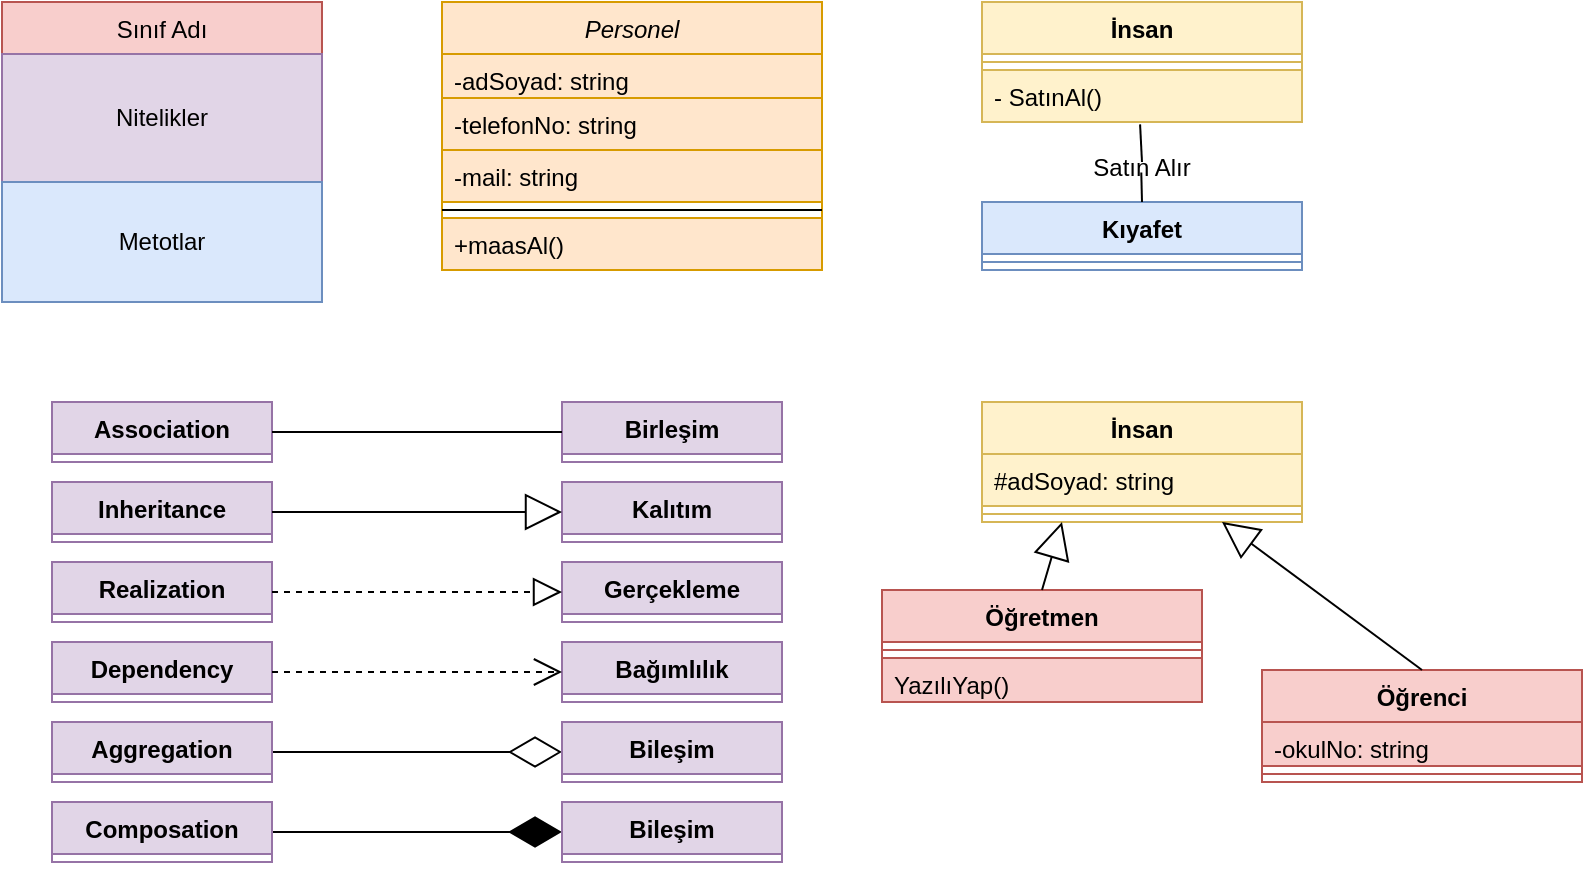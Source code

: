 <mxfile version="21.1.5" type="github">
  <diagram id="C5RBs43oDa-KdzZeNtuy" name="Page-1">
    <mxGraphModel dx="268" dy="513" grid="1" gridSize="10" guides="1" tooltips="1" connect="1" arrows="1" fold="1" page="1" pageScale="1" pageWidth="827" pageHeight="1169" math="0" shadow="0">
      <root>
        <mxCell id="WIyWlLk6GJQsqaUBKTNV-0" />
        <mxCell id="WIyWlLk6GJQsqaUBKTNV-1" parent="WIyWlLk6GJQsqaUBKTNV-0" />
        <mxCell id="zkfFHV4jXpPFQw0GAbJ--0" value="Personel" style="swimlane;fontStyle=2;align=center;verticalAlign=top;childLayout=stackLayout;horizontal=1;startSize=26;horizontalStack=0;resizeParent=1;resizeLast=0;collapsible=1;marginBottom=0;rounded=0;shadow=0;strokeWidth=1;fillColor=#ffe6cc;strokeColor=#d79b00;" parent="WIyWlLk6GJQsqaUBKTNV-1" vertex="1">
          <mxGeometry x="240" y="20" width="190" height="134" as="geometry">
            <mxRectangle x="290" y="40" width="160" height="26" as="alternateBounds" />
          </mxGeometry>
        </mxCell>
        <mxCell id="zkfFHV4jXpPFQw0GAbJ--1" value="-adSoyad: string" style="text;align=left;verticalAlign=top;spacingLeft=4;spacingRight=4;overflow=hidden;rotatable=0;points=[[0,0.5],[1,0.5]];portConstraint=eastwest;fillColor=#ffe6cc;strokeColor=#d79b00;" parent="zkfFHV4jXpPFQw0GAbJ--0" vertex="1">
          <mxGeometry y="26" width="190" height="22" as="geometry" />
        </mxCell>
        <mxCell id="zkfFHV4jXpPFQw0GAbJ--2" value="-telefonNo: string" style="text;align=left;verticalAlign=top;spacingLeft=4;spacingRight=4;overflow=hidden;rotatable=0;points=[[0,0.5],[1,0.5]];portConstraint=eastwest;rounded=0;shadow=0;html=0;fillColor=#ffe6cc;strokeColor=#d79b00;" parent="zkfFHV4jXpPFQw0GAbJ--0" vertex="1">
          <mxGeometry y="48" width="190" height="26" as="geometry" />
        </mxCell>
        <mxCell id="zkfFHV4jXpPFQw0GAbJ--3" value="-mail: string" style="text;align=left;verticalAlign=top;spacingLeft=4;spacingRight=4;overflow=hidden;rotatable=0;points=[[0,0.5],[1,0.5]];portConstraint=eastwest;rounded=0;shadow=0;html=0;fillColor=#ffe6cc;strokeColor=#d79b00;" parent="zkfFHV4jXpPFQw0GAbJ--0" vertex="1">
          <mxGeometry y="74" width="190" height="26" as="geometry" />
        </mxCell>
        <mxCell id="zkfFHV4jXpPFQw0GAbJ--4" value="" style="line;html=1;strokeWidth=1;align=left;verticalAlign=middle;spacingTop=-1;spacingLeft=3;spacingRight=3;rotatable=0;labelPosition=right;points=[];portConstraint=eastwest;" parent="zkfFHV4jXpPFQw0GAbJ--0" vertex="1">
          <mxGeometry y="100" width="190" height="8" as="geometry" />
        </mxCell>
        <mxCell id="zkfFHV4jXpPFQw0GAbJ--5" value="+maasAl()" style="text;align=left;verticalAlign=top;spacingLeft=4;spacingRight=4;overflow=hidden;rotatable=0;points=[[0,0.5],[1,0.5]];portConstraint=eastwest;fillColor=#ffe6cc;strokeColor=#d79b00;" parent="zkfFHV4jXpPFQw0GAbJ--0" vertex="1">
          <mxGeometry y="108" width="190" height="26" as="geometry" />
        </mxCell>
        <mxCell id="zkfFHV4jXpPFQw0GAbJ--6" value="Sınıf Adı" style="swimlane;fontStyle=0;align=center;verticalAlign=top;childLayout=stackLayout;horizontal=1;startSize=26;horizontalStack=0;resizeParent=1;resizeLast=0;collapsible=1;marginBottom=0;rounded=0;shadow=0;strokeWidth=1;fillColor=#f8cecc;strokeColor=#b85450;" parent="WIyWlLk6GJQsqaUBKTNV-1" vertex="1">
          <mxGeometry x="20" y="20" width="160" height="150" as="geometry">
            <mxRectangle x="130" y="380" width="160" height="26" as="alternateBounds" />
          </mxGeometry>
        </mxCell>
        <mxCell id="qauF1NmuuZGK_4s5X6Ad-1" value="Nitelikler" style="whiteSpace=wrap;html=1;fillColor=#e1d5e7;strokeColor=#9673a6;" vertex="1" parent="zkfFHV4jXpPFQw0GAbJ--6">
          <mxGeometry y="26" width="160" height="64" as="geometry" />
        </mxCell>
        <mxCell id="zkfFHV4jXpPFQw0GAbJ--9" value="" style="line;html=1;strokeWidth=1;align=left;verticalAlign=middle;spacingTop=-1;spacingLeft=3;spacingRight=3;rotatable=0;labelPosition=right;points=[];portConstraint=eastwest;" parent="zkfFHV4jXpPFQw0GAbJ--6" vertex="1">
          <mxGeometry y="90" width="160" as="geometry" />
        </mxCell>
        <mxCell id="qauF1NmuuZGK_4s5X6Ad-2" value="Metotlar" style="rounded=0;whiteSpace=wrap;html=1;fillColor=#dae8fc;strokeColor=#6c8ebf;" vertex="1" parent="zkfFHV4jXpPFQw0GAbJ--6">
          <mxGeometry y="90" width="160" height="60" as="geometry" />
        </mxCell>
        <mxCell id="qauF1NmuuZGK_4s5X6Ad-3" value="Association" style="swimlane;fontStyle=1;align=center;verticalAlign=top;childLayout=stackLayout;horizontal=1;startSize=26;horizontalStack=0;resizeParent=1;resizeParentMax=0;resizeLast=0;collapsible=1;marginBottom=0;whiteSpace=wrap;html=1;fillColor=#e1d5e7;strokeColor=#9673a6;" vertex="1" collapsed="1" parent="WIyWlLk6GJQsqaUBKTNV-1">
          <mxGeometry x="45" y="220" width="110" height="30" as="geometry">
            <mxRectangle x="110" y="260" width="160" height="100" as="alternateBounds" />
          </mxGeometry>
        </mxCell>
        <mxCell id="qauF1NmuuZGK_4s5X6Ad-7" value="" style="rounded=0;whiteSpace=wrap;html=1;fillColor=#f8cecc;strokeColor=#b85450;" vertex="1" parent="qauF1NmuuZGK_4s5X6Ad-3">
          <mxGeometry y="26" width="160" height="34" as="geometry" />
        </mxCell>
        <mxCell id="qauF1NmuuZGK_4s5X6Ad-5" value="" style="line;strokeWidth=1;fillColor=none;align=left;verticalAlign=middle;spacingTop=-1;spacingLeft=3;spacingRight=3;rotatable=0;labelPosition=right;points=[];portConstraint=eastwest;strokeColor=inherit;" vertex="1" parent="qauF1NmuuZGK_4s5X6Ad-3">
          <mxGeometry y="60" width="160" height="2" as="geometry" />
        </mxCell>
        <mxCell id="qauF1NmuuZGK_4s5X6Ad-8" value="" style="rounded=0;whiteSpace=wrap;html=1;fillColor=#dae8fc;strokeColor=#6c8ebf;" vertex="1" parent="qauF1NmuuZGK_4s5X6Ad-3">
          <mxGeometry y="62" width="160" height="38" as="geometry" />
        </mxCell>
        <mxCell id="qauF1NmuuZGK_4s5X6Ad-9" value="Birleşim" style="swimlane;fontStyle=1;align=center;verticalAlign=top;childLayout=stackLayout;horizontal=1;startSize=26;horizontalStack=0;resizeParent=1;resizeParentMax=0;resizeLast=0;collapsible=1;marginBottom=0;whiteSpace=wrap;html=1;fillColor=#e1d5e7;strokeColor=#9673a6;" vertex="1" collapsed="1" parent="WIyWlLk6GJQsqaUBKTNV-1">
          <mxGeometry x="300" y="220" width="110" height="30" as="geometry">
            <mxRectangle x="110" y="260" width="160" height="100" as="alternateBounds" />
          </mxGeometry>
        </mxCell>
        <mxCell id="qauF1NmuuZGK_4s5X6Ad-10" value="" style="rounded=0;whiteSpace=wrap;html=1;fillColor=#f8cecc;strokeColor=#b85450;" vertex="1" parent="qauF1NmuuZGK_4s5X6Ad-9">
          <mxGeometry y="26" width="160" height="34" as="geometry" />
        </mxCell>
        <mxCell id="qauF1NmuuZGK_4s5X6Ad-11" value="" style="line;strokeWidth=1;fillColor=none;align=left;verticalAlign=middle;spacingTop=-1;spacingLeft=3;spacingRight=3;rotatable=0;labelPosition=right;points=[];portConstraint=eastwest;strokeColor=inherit;" vertex="1" parent="qauF1NmuuZGK_4s5X6Ad-9">
          <mxGeometry y="60" width="160" height="2" as="geometry" />
        </mxCell>
        <mxCell id="qauF1NmuuZGK_4s5X6Ad-12" value="" style="rounded=0;whiteSpace=wrap;html=1;fillColor=#dae8fc;strokeColor=#6c8ebf;" vertex="1" parent="qauF1NmuuZGK_4s5X6Ad-9">
          <mxGeometry y="62" width="160" height="38" as="geometry" />
        </mxCell>
        <mxCell id="qauF1NmuuZGK_4s5X6Ad-15" value="" style="endArrow=none;html=1;edgeStyle=orthogonalEdgeStyle;rounded=0;exitX=1;exitY=0.5;exitDx=0;exitDy=0;entryX=0;entryY=0.5;entryDx=0;entryDy=0;" edge="1" parent="WIyWlLk6GJQsqaUBKTNV-1" source="qauF1NmuuZGK_4s5X6Ad-3" target="qauF1NmuuZGK_4s5X6Ad-9">
          <mxGeometry relative="1" as="geometry">
            <mxPoint x="150" y="320" as="sourcePoint" />
            <mxPoint x="310" y="320" as="targetPoint" />
          </mxGeometry>
        </mxCell>
        <mxCell id="qauF1NmuuZGK_4s5X6Ad-18" value="Inheritance" style="swimlane;fontStyle=1;align=center;verticalAlign=top;childLayout=stackLayout;horizontal=1;startSize=26;horizontalStack=0;resizeParent=1;resizeParentMax=0;resizeLast=0;collapsible=1;marginBottom=0;whiteSpace=wrap;html=1;fillColor=#e1d5e7;strokeColor=#9673a6;" vertex="1" collapsed="1" parent="WIyWlLk6GJQsqaUBKTNV-1">
          <mxGeometry x="45" y="260" width="110" height="30" as="geometry">
            <mxRectangle x="110" y="260" width="160" height="100" as="alternateBounds" />
          </mxGeometry>
        </mxCell>
        <mxCell id="qauF1NmuuZGK_4s5X6Ad-19" value="" style="rounded=0;whiteSpace=wrap;html=1;fillColor=#f8cecc;strokeColor=#b85450;" vertex="1" parent="qauF1NmuuZGK_4s5X6Ad-18">
          <mxGeometry y="26" width="160" height="34" as="geometry" />
        </mxCell>
        <mxCell id="qauF1NmuuZGK_4s5X6Ad-20" value="" style="line;strokeWidth=1;fillColor=none;align=left;verticalAlign=middle;spacingTop=-1;spacingLeft=3;spacingRight=3;rotatable=0;labelPosition=right;points=[];portConstraint=eastwest;strokeColor=inherit;" vertex="1" parent="qauF1NmuuZGK_4s5X6Ad-18">
          <mxGeometry y="60" width="160" height="2" as="geometry" />
        </mxCell>
        <mxCell id="qauF1NmuuZGK_4s5X6Ad-21" value="" style="rounded=0;whiteSpace=wrap;html=1;fillColor=#dae8fc;strokeColor=#6c8ebf;" vertex="1" parent="qauF1NmuuZGK_4s5X6Ad-18">
          <mxGeometry y="62" width="160" height="38" as="geometry" />
        </mxCell>
        <mxCell id="qauF1NmuuZGK_4s5X6Ad-22" value="Kalıtım" style="swimlane;fontStyle=1;align=center;verticalAlign=top;childLayout=stackLayout;horizontal=1;startSize=26;horizontalStack=0;resizeParent=1;resizeParentMax=0;resizeLast=0;collapsible=1;marginBottom=0;whiteSpace=wrap;html=1;fillColor=#e1d5e7;strokeColor=#9673a6;" vertex="1" collapsed="1" parent="WIyWlLk6GJQsqaUBKTNV-1">
          <mxGeometry x="300" y="260" width="110" height="30" as="geometry">
            <mxRectangle x="110" y="260" width="160" height="100" as="alternateBounds" />
          </mxGeometry>
        </mxCell>
        <mxCell id="qauF1NmuuZGK_4s5X6Ad-23" value="" style="rounded=0;whiteSpace=wrap;html=1;fillColor=#f8cecc;strokeColor=#b85450;" vertex="1" parent="qauF1NmuuZGK_4s5X6Ad-22">
          <mxGeometry y="26" width="160" height="34" as="geometry" />
        </mxCell>
        <mxCell id="qauF1NmuuZGK_4s5X6Ad-24" value="" style="line;strokeWidth=1;fillColor=none;align=left;verticalAlign=middle;spacingTop=-1;spacingLeft=3;spacingRight=3;rotatable=0;labelPosition=right;points=[];portConstraint=eastwest;strokeColor=inherit;" vertex="1" parent="qauF1NmuuZGK_4s5X6Ad-22">
          <mxGeometry y="60" width="160" height="2" as="geometry" />
        </mxCell>
        <mxCell id="qauF1NmuuZGK_4s5X6Ad-25" value="" style="rounded=0;whiteSpace=wrap;html=1;fillColor=#dae8fc;strokeColor=#6c8ebf;" vertex="1" parent="qauF1NmuuZGK_4s5X6Ad-22">
          <mxGeometry y="62" width="160" height="38" as="geometry" />
        </mxCell>
        <mxCell id="qauF1NmuuZGK_4s5X6Ad-26" value="" style="endArrow=block;endSize=16;endFill=0;html=1;rounded=0;entryX=0;entryY=0.5;entryDx=0;entryDy=0;exitX=1;exitY=0.5;exitDx=0;exitDy=0;" edge="1" parent="WIyWlLk6GJQsqaUBKTNV-1" source="qauF1NmuuZGK_4s5X6Ad-18" target="qauF1NmuuZGK_4s5X6Ad-22">
          <mxGeometry x="0.035" y="-25" width="160" relative="1" as="geometry">
            <mxPoint x="140" y="290" as="sourcePoint" />
            <mxPoint x="300" y="290" as="targetPoint" />
            <mxPoint as="offset" />
          </mxGeometry>
        </mxCell>
        <mxCell id="qauF1NmuuZGK_4s5X6Ad-27" value="Realization" style="swimlane;fontStyle=1;align=center;verticalAlign=top;childLayout=stackLayout;horizontal=1;startSize=26;horizontalStack=0;resizeParent=1;resizeParentMax=0;resizeLast=0;collapsible=1;marginBottom=0;whiteSpace=wrap;html=1;fillColor=#e1d5e7;strokeColor=#9673a6;" vertex="1" collapsed="1" parent="WIyWlLk6GJQsqaUBKTNV-1">
          <mxGeometry x="45" y="300" width="110" height="30" as="geometry">
            <mxRectangle x="110" y="260" width="160" height="100" as="alternateBounds" />
          </mxGeometry>
        </mxCell>
        <mxCell id="qauF1NmuuZGK_4s5X6Ad-28" value="" style="rounded=0;whiteSpace=wrap;html=1;fillColor=#f8cecc;strokeColor=#b85450;" vertex="1" parent="qauF1NmuuZGK_4s5X6Ad-27">
          <mxGeometry y="26" width="160" height="34" as="geometry" />
        </mxCell>
        <mxCell id="qauF1NmuuZGK_4s5X6Ad-29" value="" style="line;strokeWidth=1;fillColor=none;align=left;verticalAlign=middle;spacingTop=-1;spacingLeft=3;spacingRight=3;rotatable=0;labelPosition=right;points=[];portConstraint=eastwest;strokeColor=inherit;" vertex="1" parent="qauF1NmuuZGK_4s5X6Ad-27">
          <mxGeometry y="60" width="160" height="2" as="geometry" />
        </mxCell>
        <mxCell id="qauF1NmuuZGK_4s5X6Ad-30" value="" style="rounded=0;whiteSpace=wrap;html=1;fillColor=#dae8fc;strokeColor=#6c8ebf;" vertex="1" parent="qauF1NmuuZGK_4s5X6Ad-27">
          <mxGeometry y="62" width="160" height="38" as="geometry" />
        </mxCell>
        <mxCell id="qauF1NmuuZGK_4s5X6Ad-31" value="Gerçekleme" style="swimlane;fontStyle=1;align=center;verticalAlign=top;childLayout=stackLayout;horizontal=1;startSize=26;horizontalStack=0;resizeParent=1;resizeParentMax=0;resizeLast=0;collapsible=1;marginBottom=0;whiteSpace=wrap;html=1;fillColor=#e1d5e7;strokeColor=#9673a6;" vertex="1" collapsed="1" parent="WIyWlLk6GJQsqaUBKTNV-1">
          <mxGeometry x="300" y="300" width="110" height="30" as="geometry">
            <mxRectangle x="110" y="260" width="160" height="100" as="alternateBounds" />
          </mxGeometry>
        </mxCell>
        <mxCell id="qauF1NmuuZGK_4s5X6Ad-32" value="" style="rounded=0;whiteSpace=wrap;html=1;fillColor=#f8cecc;strokeColor=#b85450;" vertex="1" parent="qauF1NmuuZGK_4s5X6Ad-31">
          <mxGeometry y="26" width="160" height="34" as="geometry" />
        </mxCell>
        <mxCell id="qauF1NmuuZGK_4s5X6Ad-33" value="" style="line;strokeWidth=1;fillColor=none;align=left;verticalAlign=middle;spacingTop=-1;spacingLeft=3;spacingRight=3;rotatable=0;labelPosition=right;points=[];portConstraint=eastwest;strokeColor=inherit;" vertex="1" parent="qauF1NmuuZGK_4s5X6Ad-31">
          <mxGeometry y="60" width="160" height="2" as="geometry" />
        </mxCell>
        <mxCell id="qauF1NmuuZGK_4s5X6Ad-34" value="" style="rounded=0;whiteSpace=wrap;html=1;fillColor=#dae8fc;strokeColor=#6c8ebf;" vertex="1" parent="qauF1NmuuZGK_4s5X6Ad-31">
          <mxGeometry y="62" width="160" height="38" as="geometry" />
        </mxCell>
        <mxCell id="qauF1NmuuZGK_4s5X6Ad-35" value="" style="endArrow=block;dashed=1;endFill=0;endSize=12;html=1;rounded=0;entryX=0;entryY=0.5;entryDx=0;entryDy=0;exitX=1;exitY=0.5;exitDx=0;exitDy=0;" edge="1" parent="WIyWlLk6GJQsqaUBKTNV-1" source="qauF1NmuuZGK_4s5X6Ad-27" target="qauF1NmuuZGK_4s5X6Ad-31">
          <mxGeometry width="160" relative="1" as="geometry">
            <mxPoint x="140" y="290" as="sourcePoint" />
            <mxPoint x="300" y="290" as="targetPoint" />
          </mxGeometry>
        </mxCell>
        <mxCell id="qauF1NmuuZGK_4s5X6Ad-36" value="Dependency" style="swimlane;fontStyle=1;align=center;verticalAlign=top;childLayout=stackLayout;horizontal=1;startSize=26;horizontalStack=0;resizeParent=1;resizeParentMax=0;resizeLast=0;collapsible=1;marginBottom=0;whiteSpace=wrap;html=1;fillColor=#e1d5e7;strokeColor=#9673a6;" vertex="1" collapsed="1" parent="WIyWlLk6GJQsqaUBKTNV-1">
          <mxGeometry x="45" y="340" width="110" height="30" as="geometry">
            <mxRectangle x="110" y="260" width="160" height="100" as="alternateBounds" />
          </mxGeometry>
        </mxCell>
        <mxCell id="qauF1NmuuZGK_4s5X6Ad-37" value="" style="rounded=0;whiteSpace=wrap;html=1;fillColor=#f8cecc;strokeColor=#b85450;" vertex="1" parent="qauF1NmuuZGK_4s5X6Ad-36">
          <mxGeometry y="26" width="160" height="34" as="geometry" />
        </mxCell>
        <mxCell id="qauF1NmuuZGK_4s5X6Ad-38" value="" style="line;strokeWidth=1;fillColor=none;align=left;verticalAlign=middle;spacingTop=-1;spacingLeft=3;spacingRight=3;rotatable=0;labelPosition=right;points=[];portConstraint=eastwest;strokeColor=inherit;" vertex="1" parent="qauF1NmuuZGK_4s5X6Ad-36">
          <mxGeometry y="60" width="160" height="2" as="geometry" />
        </mxCell>
        <mxCell id="qauF1NmuuZGK_4s5X6Ad-39" value="" style="rounded=0;whiteSpace=wrap;html=1;fillColor=#dae8fc;strokeColor=#6c8ebf;" vertex="1" parent="qauF1NmuuZGK_4s5X6Ad-36">
          <mxGeometry y="62" width="160" height="38" as="geometry" />
        </mxCell>
        <mxCell id="qauF1NmuuZGK_4s5X6Ad-40" value="Bağımlılık" style="swimlane;fontStyle=1;align=center;verticalAlign=top;childLayout=stackLayout;horizontal=1;startSize=26;horizontalStack=0;resizeParent=1;resizeParentMax=0;resizeLast=0;collapsible=1;marginBottom=0;whiteSpace=wrap;html=1;fillColor=#e1d5e7;strokeColor=#9673a6;" vertex="1" collapsed="1" parent="WIyWlLk6GJQsqaUBKTNV-1">
          <mxGeometry x="300" y="340" width="110" height="30" as="geometry">
            <mxRectangle x="110" y="260" width="160" height="100" as="alternateBounds" />
          </mxGeometry>
        </mxCell>
        <mxCell id="qauF1NmuuZGK_4s5X6Ad-41" value="" style="rounded=0;whiteSpace=wrap;html=1;fillColor=#f8cecc;strokeColor=#b85450;" vertex="1" parent="qauF1NmuuZGK_4s5X6Ad-40">
          <mxGeometry y="26" width="160" height="34" as="geometry" />
        </mxCell>
        <mxCell id="qauF1NmuuZGK_4s5X6Ad-42" value="" style="line;strokeWidth=1;fillColor=none;align=left;verticalAlign=middle;spacingTop=-1;spacingLeft=3;spacingRight=3;rotatable=0;labelPosition=right;points=[];portConstraint=eastwest;strokeColor=inherit;" vertex="1" parent="qauF1NmuuZGK_4s5X6Ad-40">
          <mxGeometry y="60" width="160" height="2" as="geometry" />
        </mxCell>
        <mxCell id="qauF1NmuuZGK_4s5X6Ad-43" value="" style="rounded=0;whiteSpace=wrap;html=1;fillColor=#dae8fc;strokeColor=#6c8ebf;" vertex="1" parent="qauF1NmuuZGK_4s5X6Ad-40">
          <mxGeometry y="62" width="160" height="38" as="geometry" />
        </mxCell>
        <mxCell id="qauF1NmuuZGK_4s5X6Ad-44" value="" style="endArrow=open;endSize=12;dashed=1;html=1;rounded=0;entryX=0;entryY=0.5;entryDx=0;entryDy=0;exitX=1;exitY=0.5;exitDx=0;exitDy=0;" edge="1" parent="WIyWlLk6GJQsqaUBKTNV-1" source="qauF1NmuuZGK_4s5X6Ad-36" target="qauF1NmuuZGK_4s5X6Ad-40">
          <mxGeometry x="0.035" y="-35" width="160" relative="1" as="geometry">
            <mxPoint x="160" y="355" as="sourcePoint" />
            <mxPoint x="300" y="290" as="targetPoint" />
            <mxPoint as="offset" />
          </mxGeometry>
        </mxCell>
        <mxCell id="qauF1NmuuZGK_4s5X6Ad-45" value="" style="endArrow=diamondThin;endFill=0;endSize=24;html=1;rounded=0;entryX=0;entryY=0.5;entryDx=0;entryDy=0;exitX=1;exitY=0.5;exitDx=0;exitDy=0;" edge="1" parent="WIyWlLk6GJQsqaUBKTNV-1" source="qauF1NmuuZGK_4s5X6Ad-47" target="qauF1NmuuZGK_4s5X6Ad-51">
          <mxGeometry width="160" relative="1" as="geometry">
            <mxPoint x="150" y="390" as="sourcePoint" />
            <mxPoint x="310" y="390" as="targetPoint" />
          </mxGeometry>
        </mxCell>
        <mxCell id="qauF1NmuuZGK_4s5X6Ad-46" value="" style="endArrow=diamondThin;endFill=1;endSize=24;html=1;rounded=0;entryX=0;entryY=0.5;entryDx=0;entryDy=0;exitX=1;exitY=0.5;exitDx=0;exitDy=0;" edge="1" parent="WIyWlLk6GJQsqaUBKTNV-1" source="qauF1NmuuZGK_4s5X6Ad-55" target="qauF1NmuuZGK_4s5X6Ad-59">
          <mxGeometry width="160" relative="1" as="geometry">
            <mxPoint x="150" y="420" as="sourcePoint" />
            <mxPoint x="310" y="420" as="targetPoint" />
          </mxGeometry>
        </mxCell>
        <mxCell id="qauF1NmuuZGK_4s5X6Ad-47" value="Aggregation" style="swimlane;fontStyle=1;align=center;verticalAlign=top;childLayout=stackLayout;horizontal=1;startSize=26;horizontalStack=0;resizeParent=1;resizeParentMax=0;resizeLast=0;collapsible=1;marginBottom=0;whiteSpace=wrap;html=1;fillColor=#e1d5e7;strokeColor=#9673a6;" vertex="1" collapsed="1" parent="WIyWlLk6GJQsqaUBKTNV-1">
          <mxGeometry x="45" y="380" width="110" height="30" as="geometry">
            <mxRectangle x="110" y="260" width="160" height="100" as="alternateBounds" />
          </mxGeometry>
        </mxCell>
        <mxCell id="qauF1NmuuZGK_4s5X6Ad-48" value="" style="rounded=0;whiteSpace=wrap;html=1;fillColor=#f8cecc;strokeColor=#b85450;" vertex="1" parent="qauF1NmuuZGK_4s5X6Ad-47">
          <mxGeometry y="26" width="160" height="34" as="geometry" />
        </mxCell>
        <mxCell id="qauF1NmuuZGK_4s5X6Ad-49" value="" style="line;strokeWidth=1;fillColor=none;align=left;verticalAlign=middle;spacingTop=-1;spacingLeft=3;spacingRight=3;rotatable=0;labelPosition=right;points=[];portConstraint=eastwest;strokeColor=inherit;" vertex="1" parent="qauF1NmuuZGK_4s5X6Ad-47">
          <mxGeometry y="60" width="160" height="2" as="geometry" />
        </mxCell>
        <mxCell id="qauF1NmuuZGK_4s5X6Ad-50" value="" style="rounded=0;whiteSpace=wrap;html=1;fillColor=#dae8fc;strokeColor=#6c8ebf;" vertex="1" parent="qauF1NmuuZGK_4s5X6Ad-47">
          <mxGeometry y="62" width="160" height="38" as="geometry" />
        </mxCell>
        <mxCell id="qauF1NmuuZGK_4s5X6Ad-51" value="Bileşim" style="swimlane;fontStyle=1;align=center;verticalAlign=top;childLayout=stackLayout;horizontal=1;startSize=26;horizontalStack=0;resizeParent=1;resizeParentMax=0;resizeLast=0;collapsible=1;marginBottom=0;whiteSpace=wrap;html=1;fillColor=#e1d5e7;strokeColor=#9673a6;" vertex="1" collapsed="1" parent="WIyWlLk6GJQsqaUBKTNV-1">
          <mxGeometry x="300" y="380" width="110" height="30" as="geometry">
            <mxRectangle x="110" y="260" width="160" height="100" as="alternateBounds" />
          </mxGeometry>
        </mxCell>
        <mxCell id="qauF1NmuuZGK_4s5X6Ad-52" value="" style="rounded=0;whiteSpace=wrap;html=1;fillColor=#f8cecc;strokeColor=#b85450;" vertex="1" parent="qauF1NmuuZGK_4s5X6Ad-51">
          <mxGeometry y="26" width="160" height="34" as="geometry" />
        </mxCell>
        <mxCell id="qauF1NmuuZGK_4s5X6Ad-53" value="" style="line;strokeWidth=1;fillColor=none;align=left;verticalAlign=middle;spacingTop=-1;spacingLeft=3;spacingRight=3;rotatable=0;labelPosition=right;points=[];portConstraint=eastwest;strokeColor=inherit;" vertex="1" parent="qauF1NmuuZGK_4s5X6Ad-51">
          <mxGeometry y="60" width="160" height="2" as="geometry" />
        </mxCell>
        <mxCell id="qauF1NmuuZGK_4s5X6Ad-54" value="" style="rounded=0;whiteSpace=wrap;html=1;fillColor=#dae8fc;strokeColor=#6c8ebf;" vertex="1" parent="qauF1NmuuZGK_4s5X6Ad-51">
          <mxGeometry y="62" width="160" height="38" as="geometry" />
        </mxCell>
        <mxCell id="qauF1NmuuZGK_4s5X6Ad-55" value="Composation" style="swimlane;fontStyle=1;align=center;verticalAlign=top;childLayout=stackLayout;horizontal=1;startSize=26;horizontalStack=0;resizeParent=1;resizeParentMax=0;resizeLast=0;collapsible=1;marginBottom=0;whiteSpace=wrap;html=1;fillColor=#e1d5e7;strokeColor=#9673a6;" vertex="1" collapsed="1" parent="WIyWlLk6GJQsqaUBKTNV-1">
          <mxGeometry x="45" y="420" width="110" height="30" as="geometry">
            <mxRectangle x="110" y="260" width="160" height="100" as="alternateBounds" />
          </mxGeometry>
        </mxCell>
        <mxCell id="qauF1NmuuZGK_4s5X6Ad-56" value="" style="rounded=0;whiteSpace=wrap;html=1;fillColor=#f8cecc;strokeColor=#b85450;" vertex="1" parent="qauF1NmuuZGK_4s5X6Ad-55">
          <mxGeometry y="26" width="160" height="34" as="geometry" />
        </mxCell>
        <mxCell id="qauF1NmuuZGK_4s5X6Ad-57" value="" style="line;strokeWidth=1;fillColor=none;align=left;verticalAlign=middle;spacingTop=-1;spacingLeft=3;spacingRight=3;rotatable=0;labelPosition=right;points=[];portConstraint=eastwest;strokeColor=inherit;" vertex="1" parent="qauF1NmuuZGK_4s5X6Ad-55">
          <mxGeometry y="60" width="160" height="2" as="geometry" />
        </mxCell>
        <mxCell id="qauF1NmuuZGK_4s5X6Ad-58" value="" style="rounded=0;whiteSpace=wrap;html=1;fillColor=#dae8fc;strokeColor=#6c8ebf;" vertex="1" parent="qauF1NmuuZGK_4s5X6Ad-55">
          <mxGeometry y="62" width="160" height="38" as="geometry" />
        </mxCell>
        <mxCell id="qauF1NmuuZGK_4s5X6Ad-59" value="Bileşim" style="swimlane;fontStyle=1;align=center;verticalAlign=top;childLayout=stackLayout;horizontal=1;startSize=26;horizontalStack=0;resizeParent=1;resizeParentMax=0;resizeLast=0;collapsible=1;marginBottom=0;whiteSpace=wrap;html=1;fillColor=#e1d5e7;strokeColor=#9673a6;" vertex="1" collapsed="1" parent="WIyWlLk6GJQsqaUBKTNV-1">
          <mxGeometry x="300" y="420" width="110" height="30" as="geometry">
            <mxRectangle x="110" y="260" width="160" height="100" as="alternateBounds" />
          </mxGeometry>
        </mxCell>
        <mxCell id="qauF1NmuuZGK_4s5X6Ad-60" value="" style="rounded=0;whiteSpace=wrap;html=1;fillColor=#f8cecc;strokeColor=#b85450;" vertex="1" parent="qauF1NmuuZGK_4s5X6Ad-59">
          <mxGeometry y="26" width="160" height="34" as="geometry" />
        </mxCell>
        <mxCell id="qauF1NmuuZGK_4s5X6Ad-61" value="" style="line;strokeWidth=1;fillColor=none;align=left;verticalAlign=middle;spacingTop=-1;spacingLeft=3;spacingRight=3;rotatable=0;labelPosition=right;points=[];portConstraint=eastwest;strokeColor=inherit;" vertex="1" parent="qauF1NmuuZGK_4s5X6Ad-59">
          <mxGeometry y="60" width="160" height="2" as="geometry" />
        </mxCell>
        <mxCell id="qauF1NmuuZGK_4s5X6Ad-62" value="" style="rounded=0;whiteSpace=wrap;html=1;fillColor=#dae8fc;strokeColor=#6c8ebf;" vertex="1" parent="qauF1NmuuZGK_4s5X6Ad-59">
          <mxGeometry y="62" width="160" height="38" as="geometry" />
        </mxCell>
        <mxCell id="qauF1NmuuZGK_4s5X6Ad-63" value="Kıyafet" style="swimlane;fontStyle=1;align=center;verticalAlign=top;childLayout=stackLayout;horizontal=1;startSize=26;horizontalStack=0;resizeParent=1;resizeParentMax=0;resizeLast=0;collapsible=1;marginBottom=0;whiteSpace=wrap;html=1;fillColor=#dae8fc;strokeColor=#6c8ebf;" vertex="1" parent="WIyWlLk6GJQsqaUBKTNV-1">
          <mxGeometry x="510" y="120" width="160" height="34" as="geometry" />
        </mxCell>
        <mxCell id="qauF1NmuuZGK_4s5X6Ad-65" value="" style="line;strokeWidth=1;fillColor=none;align=left;verticalAlign=middle;spacingTop=-1;spacingLeft=3;spacingRight=3;rotatable=0;labelPosition=right;points=[];portConstraint=eastwest;strokeColor=inherit;" vertex="1" parent="qauF1NmuuZGK_4s5X6Ad-63">
          <mxGeometry y="26" width="160" height="8" as="geometry" />
        </mxCell>
        <mxCell id="qauF1NmuuZGK_4s5X6Ad-67" value="İnsan" style="swimlane;fontStyle=1;align=center;verticalAlign=top;childLayout=stackLayout;horizontal=1;startSize=26;horizontalStack=0;resizeParent=1;resizeParentMax=0;resizeLast=0;collapsible=1;marginBottom=0;whiteSpace=wrap;html=1;fillColor=#fff2cc;strokeColor=#d6b656;" vertex="1" parent="WIyWlLk6GJQsqaUBKTNV-1">
          <mxGeometry x="510" y="20" width="160" height="60" as="geometry" />
        </mxCell>
        <mxCell id="qauF1NmuuZGK_4s5X6Ad-69" value="" style="line;strokeWidth=1;fillColor=none;align=left;verticalAlign=middle;spacingTop=-1;spacingLeft=3;spacingRight=3;rotatable=0;labelPosition=right;points=[];portConstraint=eastwest;strokeColor=inherit;" vertex="1" parent="qauF1NmuuZGK_4s5X6Ad-67">
          <mxGeometry y="26" width="160" height="8" as="geometry" />
        </mxCell>
        <mxCell id="qauF1NmuuZGK_4s5X6Ad-70" value="- SatınAl()" style="text;strokeColor=#d6b656;fillColor=#fff2cc;align=left;verticalAlign=top;spacingLeft=4;spacingRight=4;overflow=hidden;rotatable=0;points=[[0,0.5],[1,0.5]];portConstraint=eastwest;whiteSpace=wrap;html=1;" vertex="1" parent="qauF1NmuuZGK_4s5X6Ad-67">
          <mxGeometry y="34" width="160" height="26" as="geometry" />
        </mxCell>
        <mxCell id="qauF1NmuuZGK_4s5X6Ad-71" value="" style="endArrow=none;html=1;rounded=0;exitX=0.5;exitY=0;exitDx=0;exitDy=0;entryX=0.494;entryY=1.045;entryDx=0;entryDy=0;entryPerimeter=0;" edge="1" parent="WIyWlLk6GJQsqaUBKTNV-1" source="qauF1NmuuZGK_4s5X6Ad-75" target="qauF1NmuuZGK_4s5X6Ad-70">
          <mxGeometry width="50" height="50" relative="1" as="geometry">
            <mxPoint x="590" y="130" as="sourcePoint" />
            <mxPoint x="620" y="100" as="targetPoint" />
          </mxGeometry>
        </mxCell>
        <mxCell id="qauF1NmuuZGK_4s5X6Ad-74" value="" style="endArrow=none;html=1;rounded=0;exitX=0.5;exitY=0;exitDx=0;exitDy=0;entryX=0.494;entryY=1.045;entryDx=0;entryDy=0;entryPerimeter=0;" edge="1" parent="WIyWlLk6GJQsqaUBKTNV-1" source="qauF1NmuuZGK_4s5X6Ad-63" target="qauF1NmuuZGK_4s5X6Ad-75">
          <mxGeometry width="50" height="50" relative="1" as="geometry">
            <mxPoint x="590" y="146" as="sourcePoint" />
            <mxPoint x="589" y="81" as="targetPoint" />
          </mxGeometry>
        </mxCell>
        <mxCell id="qauF1NmuuZGK_4s5X6Ad-75" value="Satın Alır" style="text;html=1;strokeColor=none;fillColor=none;align=center;verticalAlign=middle;whiteSpace=wrap;rounded=0;" vertex="1" parent="WIyWlLk6GJQsqaUBKTNV-1">
          <mxGeometry x="560" y="100" width="60" height="5" as="geometry" />
        </mxCell>
        <mxCell id="qauF1NmuuZGK_4s5X6Ad-77" value="Öğrenci" style="swimlane;fontStyle=1;align=center;verticalAlign=top;childLayout=stackLayout;horizontal=1;startSize=26;horizontalStack=0;resizeParent=1;resizeParentMax=0;resizeLast=0;collapsible=1;marginBottom=0;whiteSpace=wrap;html=1;fillColor=#f8cecc;strokeColor=#b85450;" vertex="1" parent="WIyWlLk6GJQsqaUBKTNV-1">
          <mxGeometry x="650" y="354" width="160" height="56" as="geometry" />
        </mxCell>
        <mxCell id="qauF1NmuuZGK_4s5X6Ad-86" value="-okulNo: string" style="text;align=left;verticalAlign=top;spacingLeft=4;spacingRight=4;overflow=hidden;rotatable=0;points=[[0,0.5],[1,0.5]];portConstraint=eastwest;fillColor=#f8cecc;strokeColor=#b85450;" vertex="1" parent="qauF1NmuuZGK_4s5X6Ad-77">
          <mxGeometry y="26" width="160" height="22" as="geometry" />
        </mxCell>
        <mxCell id="qauF1NmuuZGK_4s5X6Ad-78" value="" style="line;strokeWidth=1;fillColor=none;align=left;verticalAlign=middle;spacingTop=-1;spacingLeft=3;spacingRight=3;rotatable=0;labelPosition=right;points=[];portConstraint=eastwest;strokeColor=inherit;" vertex="1" parent="qauF1NmuuZGK_4s5X6Ad-77">
          <mxGeometry y="48" width="160" height="8" as="geometry" />
        </mxCell>
        <mxCell id="qauF1NmuuZGK_4s5X6Ad-79" value="İnsan" style="swimlane;fontStyle=1;align=center;verticalAlign=top;childLayout=stackLayout;horizontal=1;startSize=26;horizontalStack=0;resizeParent=1;resizeParentMax=0;resizeLast=0;collapsible=1;marginBottom=0;whiteSpace=wrap;html=1;fillColor=#fff2cc;strokeColor=#d6b656;" vertex="1" parent="WIyWlLk6GJQsqaUBKTNV-1">
          <mxGeometry x="510" y="220" width="160" height="60" as="geometry" />
        </mxCell>
        <mxCell id="qauF1NmuuZGK_4s5X6Ad-81" value="#adSoyad: string" style="text;strokeColor=#d6b656;fillColor=#fff2cc;align=left;verticalAlign=top;spacingLeft=4;spacingRight=4;overflow=hidden;rotatable=0;points=[[0,0.5],[1,0.5]];portConstraint=eastwest;whiteSpace=wrap;html=1;" vertex="1" parent="qauF1NmuuZGK_4s5X6Ad-79">
          <mxGeometry y="26" width="160" height="26" as="geometry" />
        </mxCell>
        <mxCell id="qauF1NmuuZGK_4s5X6Ad-80" value="" style="line;strokeWidth=1;fillColor=none;align=left;verticalAlign=middle;spacingTop=-1;spacingLeft=3;spacingRight=3;rotatable=0;labelPosition=right;points=[];portConstraint=eastwest;strokeColor=inherit;" vertex="1" parent="qauF1NmuuZGK_4s5X6Ad-79">
          <mxGeometry y="52" width="160" height="8" as="geometry" />
        </mxCell>
        <mxCell id="qauF1NmuuZGK_4s5X6Ad-88" value="" style="endArrow=block;endSize=16;endFill=0;html=1;rounded=0;exitX=0.5;exitY=0;exitDx=0;exitDy=0;entryX=0.75;entryY=1;entryDx=0;entryDy=0;" edge="1" parent="WIyWlLk6GJQsqaUBKTNV-1" source="qauF1NmuuZGK_4s5X6Ad-77" target="qauF1NmuuZGK_4s5X6Ad-79">
          <mxGeometry width="160" relative="1" as="geometry">
            <mxPoint x="470" y="290" as="sourcePoint" />
            <mxPoint x="600" y="280" as="targetPoint" />
          </mxGeometry>
        </mxCell>
        <mxCell id="qauF1NmuuZGK_4s5X6Ad-89" value="Öğretmen" style="swimlane;fontStyle=1;align=center;verticalAlign=top;childLayout=stackLayout;horizontal=1;startSize=26;horizontalStack=0;resizeParent=1;resizeParentMax=0;resizeLast=0;collapsible=1;marginBottom=0;whiteSpace=wrap;html=1;fillColor=#f8cecc;strokeColor=#b85450;" vertex="1" parent="WIyWlLk6GJQsqaUBKTNV-1">
          <mxGeometry x="460" y="314" width="160" height="56" as="geometry" />
        </mxCell>
        <mxCell id="qauF1NmuuZGK_4s5X6Ad-91" value="" style="line;strokeWidth=1;fillColor=none;align=left;verticalAlign=middle;spacingTop=-1;spacingLeft=3;spacingRight=3;rotatable=0;labelPosition=right;points=[];portConstraint=eastwest;strokeColor=inherit;" vertex="1" parent="qauF1NmuuZGK_4s5X6Ad-89">
          <mxGeometry y="26" width="160" height="8" as="geometry" />
        </mxCell>
        <mxCell id="qauF1NmuuZGK_4s5X6Ad-90" value="YazılıYap()" style="text;align=left;verticalAlign=top;spacingLeft=4;spacingRight=4;overflow=hidden;rotatable=0;points=[[0,0.5],[1,0.5]];portConstraint=eastwest;fillColor=#f8cecc;strokeColor=#b85450;" vertex="1" parent="qauF1NmuuZGK_4s5X6Ad-89">
          <mxGeometry y="34" width="160" height="22" as="geometry" />
        </mxCell>
        <mxCell id="qauF1NmuuZGK_4s5X6Ad-92" value="" style="endArrow=block;endSize=16;endFill=0;html=1;rounded=0;exitX=0.5;exitY=0;exitDx=0;exitDy=0;entryX=0.25;entryY=1;entryDx=0;entryDy=0;" edge="1" parent="WIyWlLk6GJQsqaUBKTNV-1" source="qauF1NmuuZGK_4s5X6Ad-89" target="qauF1NmuuZGK_4s5X6Ad-79">
          <mxGeometry width="160" relative="1" as="geometry">
            <mxPoint x="740" y="324" as="sourcePoint" />
            <mxPoint x="610" y="290" as="targetPoint" />
          </mxGeometry>
        </mxCell>
      </root>
    </mxGraphModel>
  </diagram>
</mxfile>
